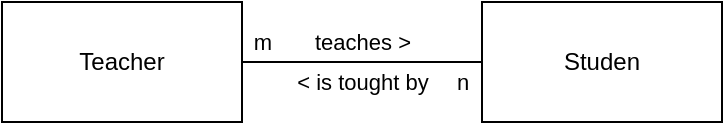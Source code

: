 <mxfile version="19.0.3" type="device"><diagram id="hXY2iHZdt4gnaGm5Ag4W" name="Page-1"><mxGraphModel dx="370" dy="805" grid="1" gridSize="10" guides="1" tooltips="1" connect="1" arrows="1" fold="1" page="1" pageScale="1" pageWidth="827" pageHeight="1169" math="0" shadow="0"><root><mxCell id="0"/><mxCell id="1" parent="0"/><mxCell id="wQ9f-mARLdczeaECHDYV-3" value="teaches &amp;gt;" style="edgeStyle=orthogonalEdgeStyle;rounded=0;orthogonalLoop=1;jettySize=auto;html=1;exitX=1;exitY=0.5;exitDx=0;exitDy=0;entryX=0;entryY=0.5;entryDx=0;entryDy=0;endArrow=none;endFill=0;" edge="1" parent="1" source="wQ9f-mARLdczeaECHDYV-1" target="wQ9f-mARLdczeaECHDYV-2"><mxGeometry y="10" relative="1" as="geometry"><mxPoint as="offset"/></mxGeometry></mxCell><mxCell id="wQ9f-mARLdczeaECHDYV-4" value="n" style="edgeLabel;html=1;align=center;verticalAlign=middle;resizable=0;points=[];" vertex="1" connectable="0" parent="wQ9f-mARLdczeaECHDYV-3"><mxGeometry x="0.667" y="-1" relative="1" as="geometry"><mxPoint x="10" y="9" as="offset"/></mxGeometry></mxCell><mxCell id="wQ9f-mARLdczeaECHDYV-5" value="m" style="edgeLabel;html=1;align=center;verticalAlign=middle;resizable=0;points=[];" vertex="1" connectable="0" parent="wQ9f-mARLdczeaECHDYV-3"><mxGeometry x="-0.75" y="-2" relative="1" as="geometry"><mxPoint x="-5" y="-12" as="offset"/></mxGeometry></mxCell><mxCell id="wQ9f-mARLdczeaECHDYV-7" value="&amp;lt; is tought by" style="edgeLabel;html=1;align=center;verticalAlign=middle;resizable=0;points=[];" vertex="1" connectable="0" parent="wQ9f-mARLdczeaECHDYV-3"><mxGeometry x="0.1" y="-2" relative="1" as="geometry"><mxPoint x="-6" y="8" as="offset"/></mxGeometry></mxCell><mxCell id="wQ9f-mARLdczeaECHDYV-1" value="Teacher" style="rounded=0;whiteSpace=wrap;html=1;" vertex="1" parent="1"><mxGeometry x="30" y="160" width="120" height="60" as="geometry"/></mxCell><mxCell id="wQ9f-mARLdczeaECHDYV-2" value="Studen" style="rounded=0;whiteSpace=wrap;html=1;" vertex="1" parent="1"><mxGeometry x="270" y="160" width="120" height="60" as="geometry"/></mxCell></root></mxGraphModel></diagram></mxfile>